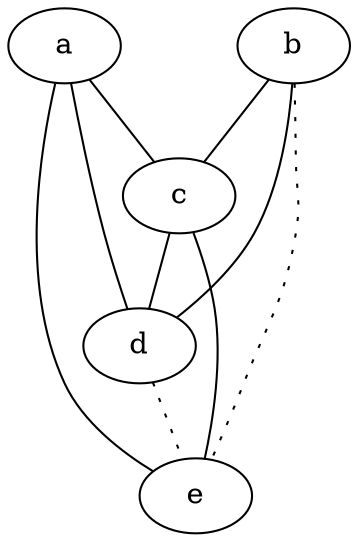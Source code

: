graph {
a -- c;
a -- d;
a -- e;
b -- c;
b -- d;
b -- e [style=dotted];
c -- d;
c -- e;
d -- e [style=dotted];
}
